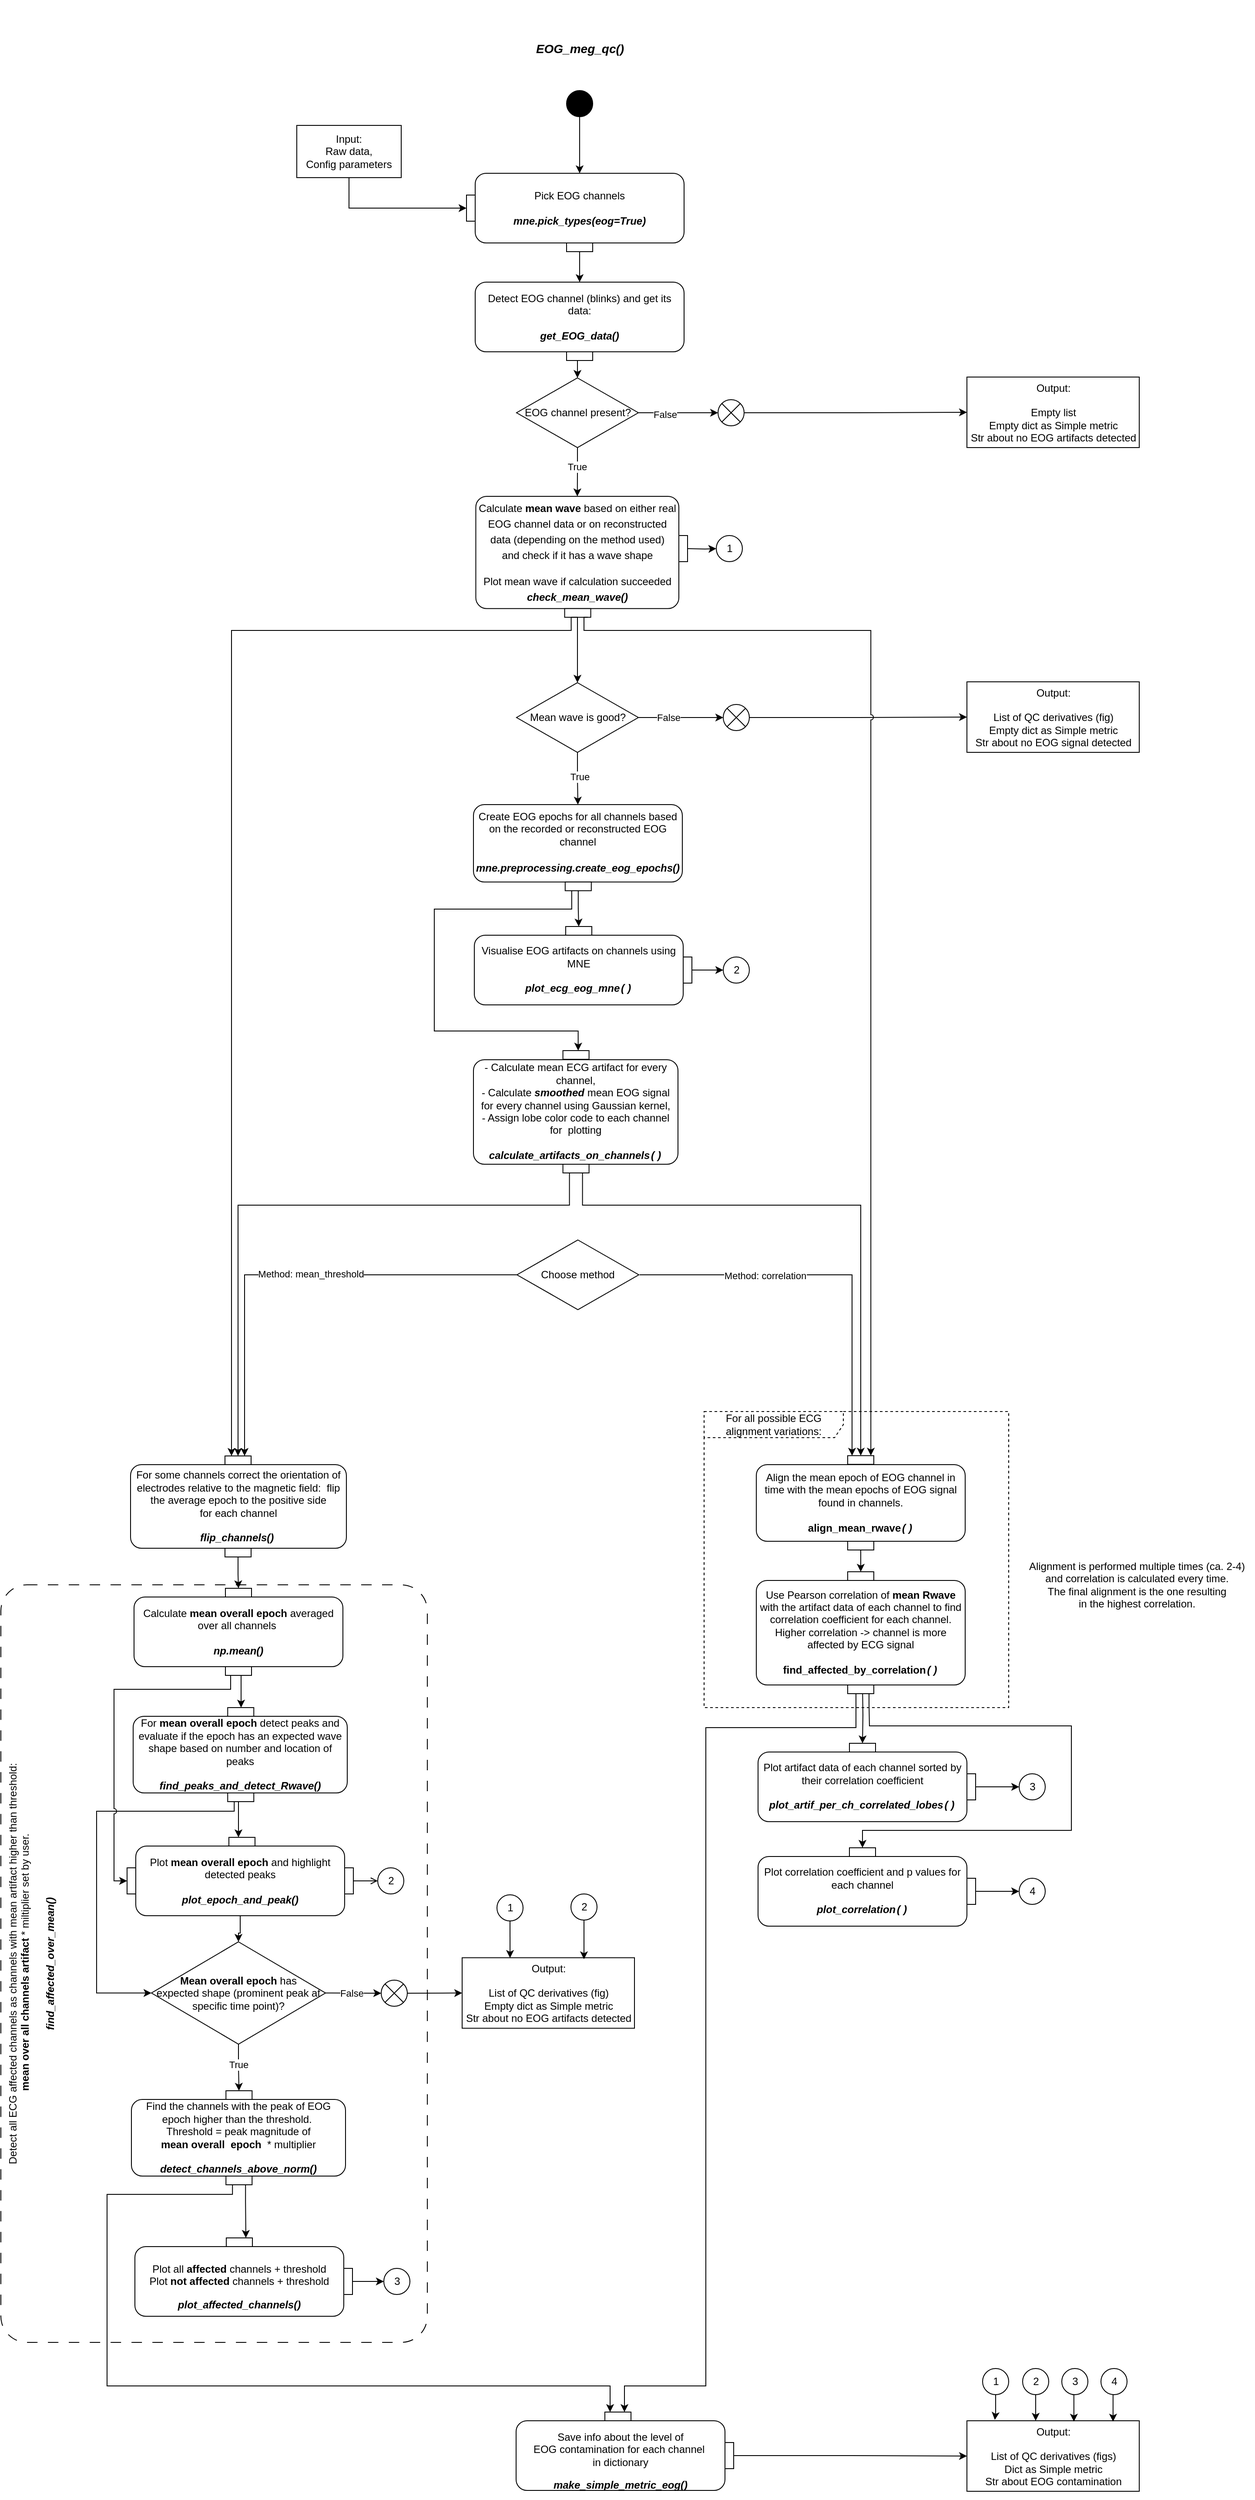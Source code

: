 <mxfile version="21.6.8" type="device">
  <diagram name="Page-1" id="929967ad-93f9-6ef4-fab6-5d389245f69c">
    <mxGraphModel dx="2793" dy="4043" grid="1" gridSize="10" guides="1" tooltips="1" connect="1" arrows="1" fold="1" page="0" pageScale="1.5" pageWidth="827" pageHeight="1169" background="none" math="0" shadow="0">
      <root>
        <mxCell id="0" style=";html=1;" />
        <mxCell id="1" style=";html=1;" parent="0" />
        <mxCell id="1672d66443f91eb5-23" value="&lt;font style=&quot;font-size: 14px;&quot;&gt;&lt;br&gt;&lt;i&gt;EOG_meg_qc()&lt;/i&gt;&lt;br&gt;&lt;/font&gt;" style="text;strokeColor=none;fillColor=none;html=1;fontSize=28;fontStyle=1;verticalAlign=middle;align=center;" parent="1" vertex="1">
          <mxGeometry x="-1200" y="-2830" width="1110" height="40" as="geometry" />
        </mxCell>
        <mxCell id="qlgW9oU40mQZMEhXMN03-3" style="edgeStyle=orthogonalEdgeStyle;rounded=0;orthogonalLoop=1;jettySize=auto;html=1;entryX=0;entryY=0.5;entryDx=0;entryDy=0;" parent="1" source="q_XP9tdPbFsaZTS1878Z-1" target="q_XP9tdPbFsaZTS1878Z-9" edge="1">
          <mxGeometry relative="1" as="geometry">
            <Array as="points">
              <mxPoint x="-910" y="-2605" />
            </Array>
            <mxPoint x="-800" y="-2600" as="targetPoint" />
          </mxGeometry>
        </mxCell>
        <mxCell id="q_XP9tdPbFsaZTS1878Z-1" value="Input:&lt;br style=&quot;border-color: var(--border-color);&quot;&gt;Raw data,&lt;br&gt;Config parameters" style="rounded=0;whiteSpace=wrap;html=1;" parent="1" vertex="1">
          <mxGeometry x="-970" y="-2700" width="120" height="60" as="geometry" />
        </mxCell>
        <mxCell id="q_XP9tdPbFsaZTS1878Z-12" value="" style="edgeStyle=orthogonalEdgeStyle;rounded=0;orthogonalLoop=1;jettySize=auto;html=1;" parent="1" source="q_XP9tdPbFsaZTS1878Z-2" target="q_XP9tdPbFsaZTS1878Z-8" edge="1">
          <mxGeometry relative="1" as="geometry" />
        </mxCell>
        <mxCell id="q_XP9tdPbFsaZTS1878Z-2" value="" style="ellipse;fillColor=strokeColor;" parent="1" vertex="1">
          <mxGeometry x="-660" y="-2740" width="30" height="30" as="geometry" />
        </mxCell>
        <mxCell id="q_XP9tdPbFsaZTS1878Z-7" value="" style="group;flipV=1;" parent="1" vertex="1" connectable="0">
          <mxGeometry x="-775" y="-2645" width="250" height="90" as="geometry" />
        </mxCell>
        <mxCell id="q_XP9tdPbFsaZTS1878Z-8" value="Pick EOG channels&lt;br&gt;&lt;br&gt;&lt;b&gt;&lt;i&gt;mne.pick_types(eog=True)&lt;/i&gt;&lt;/b&gt;" style="html=1;align=center;verticalAlign=middle;rounded=1;absoluteArcSize=1;arcSize=25;dashed=0;fontFamily=Helvetica;fontSize=12;whiteSpace=wrap;container=0;noLabel=0;imageAlign=center;" parent="q_XP9tdPbFsaZTS1878Z-7" vertex="1">
          <mxGeometry x="10" width="240" height="80" as="geometry" />
        </mxCell>
        <mxCell id="q_XP9tdPbFsaZTS1878Z-9" value="pinIn 2" style="fontStyle=0;labelPosition=left;verticalLabelPosition=middle;align=right;verticalAlign=middle;spacingLeft=2;fontFamily=Helvetica;fontSize=12;flipH=0;resizable=0;container=0;noLabel=1;" parent="q_XP9tdPbFsaZTS1878Z-7" vertex="1">
          <mxGeometry y="25" width="10" height="30" as="geometry" />
        </mxCell>
        <mxCell id="q_XP9tdPbFsaZTS1878Z-10" value="pinIn 1" style="fontStyle=0;labelPosition=center;verticalLabelPosition=top;align=center;verticalAlign=bottom;spacingLeft=2;fontFamily=Helvetica;fontSize=12;resizable=0;container=0;noLabel=1;" parent="q_XP9tdPbFsaZTS1878Z-7" vertex="1">
          <mxGeometry x="115" y="80" width="30" height="10" as="geometry" />
        </mxCell>
        <mxCell id="q_XP9tdPbFsaZTS1878Z-124" value="" style="edgeStyle=orthogonalEdgeStyle;rounded=0;orthogonalLoop=1;jettySize=auto;html=1;" parent="1" source="q_XP9tdPbFsaZTS1878Z-117" target="q_XP9tdPbFsaZTS1878Z-123" edge="1">
          <mxGeometry relative="1" as="geometry" />
        </mxCell>
        <mxCell id="q_XP9tdPbFsaZTS1878Z-125" value="True" style="edgeLabel;html=1;align=center;verticalAlign=middle;resizable=0;points=[];" parent="q_XP9tdPbFsaZTS1878Z-124" vertex="1" connectable="0">
          <mxGeometry x="-0.128" relative="1" as="geometry">
            <mxPoint as="offset" />
          </mxGeometry>
        </mxCell>
        <mxCell id="jzh1gqENJoQ-7TW8aTZ5-4" value="" style="edgeStyle=orthogonalEdgeStyle;rounded=0;jumpStyle=arc;orthogonalLoop=1;jettySize=auto;html=1;" parent="1" source="q_XP9tdPbFsaZTS1878Z-117" target="jzh1gqENJoQ-7TW8aTZ5-3" edge="1">
          <mxGeometry relative="1" as="geometry" />
        </mxCell>
        <mxCell id="jzh1gqENJoQ-7TW8aTZ5-5" value="False" style="edgeLabel;html=1;align=center;verticalAlign=middle;resizable=0;points=[];" parent="jzh1gqENJoQ-7TW8aTZ5-4" vertex="1" connectable="0">
          <mxGeometry x="-0.066" relative="1" as="geometry">
            <mxPoint as="offset" />
          </mxGeometry>
        </mxCell>
        <mxCell id="q_XP9tdPbFsaZTS1878Z-117" value="&lt;b style=&quot;border-color: var(--border-color);&quot;&gt;Mean overall epoch&lt;/b&gt;&amp;nbsp;has&lt;br style=&quot;border-color: var(--border-color);&quot;&gt;&lt;font style=&quot;border-color: var(--border-color);&quot;&gt;expected&lt;/font&gt;&amp;nbsp;&lt;font style=&quot;border-color: var(--border-color);&quot;&gt;shape (prominent peak at specific time point)?&lt;/font&gt;" style="rhombus;html=1;fontSize=12;whiteSpace=wrap;" parent="1" vertex="1">
          <mxGeometry x="-1137" y="-614" width="200" height="117.5" as="geometry" />
        </mxCell>
        <mxCell id="q_XP9tdPbFsaZTS1878Z-118" style="edgeStyle=orthogonalEdgeStyle;rounded=0;orthogonalLoop=1;jettySize=auto;html=1;entryX=0;entryY=0.5;entryDx=0;entryDy=0;exitX=0.25;exitY=1;exitDx=0;exitDy=0;jumpStyle=arc;" parent="1" source="q_XP9tdPbFsaZTS1878Z-78" target="q_XP9tdPbFsaZTS1878Z-117" edge="1">
          <mxGeometry relative="1" as="geometry">
            <mxPoint x="-988" y="-645" as="sourcePoint" />
            <Array as="points">
              <mxPoint x="-1042" y="-764" />
              <mxPoint x="-1200" y="-764" />
              <mxPoint x="-1200" y="-555" />
            </Array>
            <mxPoint x="-1120" y="-425" as="targetPoint" />
          </mxGeometry>
        </mxCell>
        <mxCell id="q_XP9tdPbFsaZTS1878Z-120" value="" style="group" parent="1" vertex="1" connectable="0">
          <mxGeometry x="-1117" y="-314" width="397" height="290" as="geometry" />
        </mxCell>
        <mxCell id="q_XP9tdPbFsaZTS1878Z-121" value="&lt;div style=&quot;border-color: var(--border-color);&quot;&gt;Find the channels with the&amp;nbsp;peak&lt;span style=&quot;border-color: var(--border-color); background-color: initial;&quot;&gt;&amp;nbsp;of EOG epoch higher than the threshold.&amp;nbsp;&lt;/span&gt;&lt;/div&gt;&lt;div style=&quot;border-color: var(--border-color);&quot;&gt;&lt;span style=&quot;border-color: var(--border-color); background-color: initial;&quot;&gt;Threshold = peak magnitude of &lt;br&gt;&lt;b&gt;mean overall&amp;nbsp; epoch&lt;/b&gt;&amp;nbsp; * multiplier&lt;/span&gt;&lt;/div&gt;&lt;br style=&quot;border-color: var(--border-color);&quot;&gt;&lt;b&gt;&lt;i&gt;detect_channels_above_norm()&lt;/i&gt;&lt;/b&gt;" style="html=1;align=center;verticalAlign=middle;rounded=1;absoluteArcSize=1;arcSize=25;dashed=0;fontFamily=Helvetica;fontSize=12;whiteSpace=wrap;container=0;noLabel=0;imageAlign=center;" parent="q_XP9tdPbFsaZTS1878Z-120" vertex="1">
          <mxGeometry x="-43" y="-119" width="246.0" height="88" as="geometry" />
        </mxCell>
        <mxCell id="q_XP9tdPbFsaZTS1878Z-122" value="pinOut 2" style="fontStyle=0;labelPosition=center;verticalLabelPosition=bottom;align=center;verticalAlign=top;spacingLeft=2;fontFamily=Helvetica;fontSize=12;resizable=0;container=0;noLabel=1;" parent="q_XP9tdPbFsaZTS1878Z-120" vertex="1">
          <mxGeometry x="65.625" y="-31.0" width="30" height="10" as="geometry" />
        </mxCell>
        <mxCell id="q_XP9tdPbFsaZTS1878Z-123" value="pinIn 1" style="fontStyle=0;labelPosition=center;verticalLabelPosition=top;align=center;verticalAlign=bottom;spacingLeft=2;fontFamily=Helvetica;fontSize=12;resizable=0;container=0;noLabel=1;" parent="q_XP9tdPbFsaZTS1878Z-120" vertex="1">
          <mxGeometry x="65.625" y="-129" width="30" height="10" as="geometry" />
        </mxCell>
        <mxCell id="q_XP9tdPbFsaZTS1878Z-130" value="" style="edgeStyle=orthogonalEdgeStyle;rounded=0;orthogonalLoop=1;jettySize=auto;html=1;exitX=0.75;exitY=1;exitDx=0;exitDy=0;entryX=0.75;entryY=0;entryDx=0;entryDy=0;" parent="1" source="q_XP9tdPbFsaZTS1878Z-122" target="q_XP9tdPbFsaZTS1878Z-129" edge="1">
          <mxGeometry relative="1" as="geometry">
            <mxPoint x="-1033" y="-334" as="sourcePoint" />
            <mxPoint x="-1033" y="-294" as="targetPoint" />
            <Array as="points">
              <mxPoint x="-1029" y="-315" />
              <mxPoint x="-1028" y="-294" />
            </Array>
          </mxGeometry>
        </mxCell>
        <mxCell id="q_XP9tdPbFsaZTS1878Z-132" value="" style="group" parent="1" vertex="1" connectable="0">
          <mxGeometry x="-1156" y="-274" width="250" height="100" as="geometry" />
        </mxCell>
        <mxCell id="q_XP9tdPbFsaZTS1878Z-126" value="" style="group" parent="q_XP9tdPbFsaZTS1878Z-132" vertex="1" connectable="0">
          <mxGeometry width="240" height="100" as="geometry" />
        </mxCell>
        <mxCell id="q_XP9tdPbFsaZTS1878Z-127" value="&lt;p style=&quot;border-color: var(--border-color);&quot;&gt;Plot all&lt;b style=&quot;border-color: var(--border-color);&quot;&gt;&amp;nbsp;affected&lt;/b&gt;&amp;nbsp;channels + threshold&lt;br&gt;&lt;span style=&quot;background-color: initial;&quot;&gt;Plot&amp;nbsp;&lt;/span&gt;&lt;b style=&quot;background-color: initial; border-color: var(--border-color);&quot;&gt;not affected&amp;nbsp;&lt;/b&gt;&lt;span style=&quot;background-color: initial;&quot;&gt;channels + threshold&lt;/span&gt;&lt;/p&gt;&lt;b&gt;&lt;i&gt;plot_affected_channels()&lt;/i&gt;&lt;/b&gt;" style="html=1;align=center;verticalAlign=middle;rounded=1;absoluteArcSize=1;arcSize=25;dashed=0;fontFamily=Helvetica;fontSize=12;whiteSpace=wrap;container=0;noLabel=0;imageAlign=center;" parent="q_XP9tdPbFsaZTS1878Z-126" vertex="1">
          <mxGeometry y="10" width="240" height="80" as="geometry" />
        </mxCell>
        <mxCell id="q_XP9tdPbFsaZTS1878Z-129" value="pinIn 1" style="fontStyle=0;labelPosition=center;verticalLabelPosition=top;align=center;verticalAlign=bottom;spacingLeft=2;fontFamily=Helvetica;fontSize=12;resizable=0;container=0;noLabel=1;" parent="q_XP9tdPbFsaZTS1878Z-126" vertex="1">
          <mxGeometry x="105" width="30" height="10" as="geometry" />
        </mxCell>
        <mxCell id="q_XP9tdPbFsaZTS1878Z-131" value="pinOut 1" style="fontStyle=0;labelPosition=right;verticalLabelPosition=middle;align=left;verticalAlign=middle;spacingLeft=2;fontFamily=Helvetica;fontSize=12;resizable=0;container=0;noLabel=1;" parent="q_XP9tdPbFsaZTS1878Z-132" vertex="1">
          <mxGeometry x="240" y="35.0" width="10" height="30" as="geometry" />
        </mxCell>
        <mxCell id="q_XP9tdPbFsaZTS1878Z-162" value="3" style="ellipse;html=1;" parent="1" vertex="1">
          <mxGeometry x="-870" y="-239" width="30" height="30" as="geometry" />
        </mxCell>
        <mxCell id="q_XP9tdPbFsaZTS1878Z-163" value="" style="edgeStyle=orthogonalEdgeStyle;rounded=0;orthogonalLoop=1;jettySize=auto;html=1;" parent="1" source="q_XP9tdPbFsaZTS1878Z-131" target="q_XP9tdPbFsaZTS1878Z-162" edge="1">
          <mxGeometry relative="1" as="geometry" />
        </mxCell>
        <mxCell id="zNMVAwUSSOP5G73fzrCB-4" style="edgeStyle=orthogonalEdgeStyle;rounded=0;orthogonalLoop=1;jettySize=auto;html=1;exitX=0.25;exitY=1;exitDx=0;exitDy=0;" parent="1" source="q_XP9tdPbFsaZTS1878Z-122" edge="1">
          <mxGeometry relative="1" as="geometry">
            <mxPoint x="-610" y="-74" as="targetPoint" />
            <Array as="points">
              <mxPoint x="-1044" y="-324" />
              <mxPoint x="-1188" y="-324" />
              <mxPoint x="-1188" y="-104" />
              <mxPoint x="-610" y="-104" />
              <mxPoint x="-610" y="-74" />
            </Array>
          </mxGeometry>
        </mxCell>
        <mxCell id="zNMVAwUSSOP5G73fzrCB-7" value="" style="group" parent="1" vertex="1" connectable="0">
          <mxGeometry x="-728" y="-74" width="260" height="100" as="geometry" />
        </mxCell>
        <mxCell id="q_XP9tdPbFsaZTS1878Z-164" value="" style="group" parent="zNMVAwUSSOP5G73fzrCB-7" vertex="1" connectable="0">
          <mxGeometry x="10" width="250" height="100" as="geometry" />
        </mxCell>
        <mxCell id="q_XP9tdPbFsaZTS1878Z-165" value="" style="group" parent="q_XP9tdPbFsaZTS1878Z-164" vertex="1" connectable="0">
          <mxGeometry width="240" height="100" as="geometry" />
        </mxCell>
        <mxCell id="q_XP9tdPbFsaZTS1878Z-166" value="&lt;p style=&quot;border-color: var(--border-color);&quot;&gt;Save info about the level of EOG&amp;nbsp;contamination for each channel&amp;nbsp;&lt;br&gt;&lt;span style=&quot;background-color: initial;&quot;&gt;in dictionary&lt;/span&gt;&lt;/p&gt;&lt;i&gt;&lt;b&gt;make_simple_metric_eog()&lt;/b&gt;&lt;/i&gt;" style="html=1;align=center;verticalAlign=middle;rounded=1;absoluteArcSize=1;arcSize=25;dashed=0;fontFamily=Helvetica;fontSize=12;whiteSpace=wrap;container=0;noLabel=0;imageAlign=center;" parent="q_XP9tdPbFsaZTS1878Z-165" vertex="1">
          <mxGeometry y="10" width="240" height="80" as="geometry" />
        </mxCell>
        <mxCell id="ua0UwOFp4txvmiH0tm5q-78" value="pinIn 1" style="fontStyle=0;labelPosition=center;verticalLabelPosition=top;align=center;verticalAlign=bottom;spacingLeft=2;fontFamily=Helvetica;fontSize=12;resizable=0;container=0;noLabel=1;" parent="q_XP9tdPbFsaZTS1878Z-165" vertex="1">
          <mxGeometry x="102" width="30" height="10" as="geometry" />
        </mxCell>
        <mxCell id="q_XP9tdPbFsaZTS1878Z-168" value="pinOut 1" style="fontStyle=0;labelPosition=right;verticalLabelPosition=middle;align=left;verticalAlign=middle;spacingLeft=2;fontFamily=Helvetica;fontSize=12;resizable=0;container=0;noLabel=1;" parent="q_XP9tdPbFsaZTS1878Z-164" vertex="1">
          <mxGeometry x="240" y="35.0" width="10" height="30" as="geometry" />
        </mxCell>
        <mxCell id="zNMVAwUSSOP5G73fzrCB-8" value="Output:&lt;br style=&quot;border-color: var(--border-color);&quot;&gt;&lt;br style=&quot;border-color: var(--border-color);&quot;&gt;List of QC derivatives (figs)&lt;br style=&quot;border-color: var(--border-color);&quot;&gt;Dict as Simple metric&lt;br style=&quot;border-color: var(--border-color);&quot;&gt;Str about EOG contamination" style="html=1;dashed=0;fontFamily=Helvetica;fontSize=12;fontColor=rgb(0, 0, 0);align=center;strokeColor=rgb(0, 0, 0);fillColor=rgb(255, 255, 255);" parent="1" vertex="1">
          <mxGeometry x="-200" y="-64" width="198" height="81" as="geometry" />
        </mxCell>
        <mxCell id="zNMVAwUSSOP5G73fzrCB-9" style="edgeStyle=orthogonalEdgeStyle;rounded=0;orthogonalLoop=1;jettySize=auto;html=1;" parent="1" source="q_XP9tdPbFsaZTS1878Z-168" target="zNMVAwUSSOP5G73fzrCB-8" edge="1">
          <mxGeometry relative="1" as="geometry" />
        </mxCell>
        <mxCell id="q_XP9tdPbFsaZTS1878Z-43" value="" style="group" parent="1" vertex="1" connectable="0">
          <mxGeometry x="-1119" y="-1044" width="409" height="1020" as="geometry" />
        </mxCell>
        <mxCell id="q_XP9tdPbFsaZTS1878Z-44" value="For some channels correct the orientation of electrodes relative to the magnetic field:&amp;nbsp;&amp;nbsp;flip the average epoch to the positive side&lt;br&gt;for each channel&lt;br&gt;&lt;br&gt;&lt;b&gt;&lt;i&gt;flip_channels()&lt;/i&gt;&lt;/b&gt;&amp;nbsp;" style="html=1;align=center;verticalAlign=middle;rounded=1;absoluteArcSize=1;arcSize=25;dashed=0;fontFamily=Helvetica;fontSize=12;whiteSpace=wrap;container=0;noLabel=0;imageAlign=center;" parent="q_XP9tdPbFsaZTS1878Z-43" vertex="1">
          <mxGeometry x="-42" y="-118" width="248" height="96" as="geometry" />
        </mxCell>
        <mxCell id="q_XP9tdPbFsaZTS1878Z-45" value="pinOut 2" style="fontStyle=0;labelPosition=center;verticalLabelPosition=bottom;align=center;verticalAlign=top;spacingLeft=2;fontFamily=Helvetica;fontSize=12;resizable=0;container=0;noLabel=1;" parent="q_XP9tdPbFsaZTS1878Z-43" vertex="1">
          <mxGeometry x="66.5" y="-22" width="30" height="10" as="geometry" />
        </mxCell>
        <mxCell id="q_XP9tdPbFsaZTS1878Z-46" value="pinIn 1" style="fontStyle=0;labelPosition=center;verticalLabelPosition=top;align=center;verticalAlign=bottom;spacingLeft=2;fontFamily=Helvetica;fontSize=12;resizable=0;container=0;noLabel=1;" parent="q_XP9tdPbFsaZTS1878Z-43" vertex="1">
          <mxGeometry x="66.5" y="-128" width="30" height="10" as="geometry" />
        </mxCell>
        <mxCell id="ua0UwOFp4txvmiH0tm5q-93" value="1" style="ellipse;html=1;" parent="q_XP9tdPbFsaZTS1878Z-43" vertex="1">
          <mxGeometry x="379" y="376" width="30" height="30" as="geometry" />
        </mxCell>
        <mxCell id="q_XP9tdPbFsaZTS1878Z-31" value="Detect all ECG affected channels as channels with mean artifact higher than threshold:&lt;br&gt;&amp;nbsp;&lt;b&gt;mean over all channels artifact&lt;/b&gt; * miltiplier set by user.&lt;br&gt;&lt;br&gt;&lt;b&gt;&lt;i&gt;find_affected_over_mean()&lt;/i&gt;&lt;/b&gt;" style="html=1;align=center;verticalAlign=top;rounded=1;absoluteArcSize=1;arcSize=60;dashed=1;fontFamily=Helvetica;fontSize=12;whiteSpace=wrap;container=0;noLabel=0;imageAlign=center;horizontal=0;fillColor=none;dashPattern=12 12;" parent="q_XP9tdPbFsaZTS1878Z-43" vertex="1">
          <mxGeometry x="-191" y="20" width="490" height="870" as="geometry" />
        </mxCell>
        <mxCell id="q_XP9tdPbFsaZTS1878Z-57" value="" style="edgeStyle=orthogonalEdgeStyle;rounded=0;orthogonalLoop=1;jettySize=auto;html=1;" parent="1" source="q_XP9tdPbFsaZTS1878Z-45" target="q_XP9tdPbFsaZTS1878Z-55" edge="1">
          <mxGeometry relative="1" as="geometry" />
        </mxCell>
        <mxCell id="q_XP9tdPbFsaZTS1878Z-108" style="edgeStyle=orthogonalEdgeStyle;rounded=0;orthogonalLoop=1;jettySize=auto;html=1;entryX=0.5;entryY=0;entryDx=0;entryDy=0;" parent="1" edge="1">
          <mxGeometry relative="1" as="geometry">
            <mxPoint x="-1038.444" y="-775" as="sourcePoint" />
            <mxPoint x="-1037" y="-734" as="targetPoint" />
            <Array as="points">
              <mxPoint x="-1037" y="-775" />
            </Array>
          </mxGeometry>
        </mxCell>
        <mxCell id="q_XP9tdPbFsaZTS1878Z-109" style="edgeStyle=orthogonalEdgeStyle;rounded=0;orthogonalLoop=1;jettySize=auto;html=1;entryX=0;entryY=0.5;entryDx=0;entryDy=0;jumpStyle=arc;exitX=0.25;exitY=1;exitDx=0;exitDy=0;" parent="1" source="q_XP9tdPbFsaZTS1878Z-54" target="q_XP9tdPbFsaZTS1878Z-116" edge="1">
          <mxGeometry relative="1" as="geometry">
            <mxPoint x="-1072" y="-914" as="sourcePoint" />
            <Array as="points">
              <mxPoint x="-1046" y="-904" />
              <mxPoint x="-1180" y="-904" />
              <mxPoint x="-1180" y="-684" />
            </Array>
          </mxGeometry>
        </mxCell>
        <mxCell id="q_XP9tdPbFsaZTS1878Z-110" value="2" style="ellipse;html=1;" parent="1" vertex="1">
          <mxGeometry x="-877" y="-699" width="30" height="30" as="geometry" />
        </mxCell>
        <mxCell id="q_XP9tdPbFsaZTS1878Z-111" value="" style="endArrow=open;html=1;rounded=0;align=center;verticalAlign=top;endFill=0;labelBackgroundColor=none;endSize=6;exitX=1;exitY=0.5;exitDx=0;exitDy=0;" parent="1" source="q_XP9tdPbFsaZTS1878Z-115" target="q_XP9tdPbFsaZTS1878Z-110" edge="1">
          <mxGeometry relative="1" as="geometry">
            <mxPoint x="-890" y="-684" as="sourcePoint" />
          </mxGeometry>
        </mxCell>
        <mxCell id="q_XP9tdPbFsaZTS1878Z-116" value="pinOut 1" style="fontStyle=0;labelPosition=right;verticalLabelPosition=middle;align=left;verticalAlign=middle;spacingLeft=2;fontFamily=Helvetica;fontSize=12;resizable=0;container=0;noLabel=1;" parent="1" vertex="1">
          <mxGeometry x="-1165" y="-699.0" width="10" height="30" as="geometry" />
        </mxCell>
        <mxCell id="jzh1gqENJoQ-7TW8aTZ5-2" value="" style="edgeStyle=orthogonalEdgeStyle;rounded=0;jumpStyle=arc;orthogonalLoop=1;jettySize=auto;html=1;" parent="1" source="q_XP9tdPbFsaZTS1878Z-102" target="q_XP9tdPbFsaZTS1878Z-117" edge="1">
          <mxGeometry relative="1" as="geometry" />
        </mxCell>
        <mxCell id="Nbf0Tub4fTZDGGXtQ6uE-23" value="" style="edgeStyle=orthogonalEdgeStyle;rounded=0;orthogonalLoop=1;jettySize=auto;html=1;fontFamily=Helvetica;fontColor=#000000;" parent="1" source="jzh1gqENJoQ-7TW8aTZ5-6" target="zNMVAwUSSOP5G73fzrCB-8" edge="1">
          <mxGeometry relative="1" as="geometry">
            <Array as="points">
              <mxPoint x="-107" y="-64" />
              <mxPoint x="-107" y="-64" />
            </Array>
          </mxGeometry>
        </mxCell>
        <mxCell id="jzh1gqENJoQ-7TW8aTZ5-6" value="2" style="ellipse;html=1;" parent="1" vertex="1">
          <mxGeometry x="-136" y="-124" width="30" height="30" as="geometry" />
        </mxCell>
        <mxCell id="ua0UwOFp4txvmiH0tm5q-86" style="edgeStyle=orthogonalEdgeStyle;rounded=0;orthogonalLoop=1;jettySize=auto;html=1;exitX=0.5;exitY=1;exitDx=0;exitDy=0;entryX=0.636;entryY=0.012;entryDx=0;entryDy=0;entryPerimeter=0;" parent="1" edge="1">
          <mxGeometry relative="1" as="geometry">
            <mxPoint x="-79" y="-94" as="sourcePoint" />
            <mxPoint x="-77.072" y="-63.028" as="targetPoint" />
          </mxGeometry>
        </mxCell>
        <mxCell id="jzh1gqENJoQ-7TW8aTZ5-7" value="3" style="ellipse;html=1;" parent="1" vertex="1">
          <mxGeometry x="-91" y="-124" width="30" height="30" as="geometry" />
        </mxCell>
        <mxCell id="jzh1gqENJoQ-7TW8aTZ5-13" value="Output:&lt;br style=&quot;border-color: var(--border-color);&quot;&gt;&lt;br style=&quot;border-color: var(--border-color);&quot;&gt;List of QC derivatives (fig)&lt;br style=&quot;border-color: var(--border-color);&quot;&gt;Empty dict as Simple metric&lt;br style=&quot;border-color: var(--border-color);&quot;&gt;Str about no EOG artifacts detected" style="html=1;dashed=0;fontFamily=Helvetica;fontSize=12;fontColor=rgb(0, 0, 0);align=center;strokeColor=rgb(0, 0, 0);fillColor=rgb(255, 255, 255);" parent="1" vertex="1">
          <mxGeometry x="-780" y="-595.75" width="198" height="81" as="geometry" />
        </mxCell>
        <mxCell id="jzh1gqENJoQ-7TW8aTZ5-14" style="edgeStyle=orthogonalEdgeStyle;rounded=0;jumpStyle=arc;orthogonalLoop=1;jettySize=auto;html=1;entryX=0;entryY=0.5;entryDx=0;entryDy=0;" parent="1" source="jzh1gqENJoQ-7TW8aTZ5-3" target="jzh1gqENJoQ-7TW8aTZ5-13" edge="1">
          <mxGeometry relative="1" as="geometry" />
        </mxCell>
        <mxCell id="jzh1gqENJoQ-7TW8aTZ5-16" value="" style="edgeStyle=orthogonalEdgeStyle;rounded=0;jumpStyle=arc;orthogonalLoop=1;jettySize=auto;html=1;entryX=0.707;entryY=0.022;entryDx=0;entryDy=0;entryPerimeter=0;" parent="1" source="jzh1gqENJoQ-7TW8aTZ5-15" target="jzh1gqENJoQ-7TW8aTZ5-13" edge="1">
          <mxGeometry relative="1" as="geometry" />
        </mxCell>
        <mxCell id="jzh1gqENJoQ-7TW8aTZ5-15" value="2" style="ellipse;html=1;" parent="1" vertex="1">
          <mxGeometry x="-655" y="-669" width="30" height="30" as="geometry" />
        </mxCell>
        <mxCell id="q_XP9tdPbFsaZTS1878Z-77" value="&lt;font style=&quot;border-color: var(--border-color); background-color: initial;&quot;&gt;For&amp;nbsp;&lt;b style=&quot;border-color: var(--border-color);&quot;&gt;mean overall epoch&amp;nbsp;&lt;/b&gt;&lt;/font&gt;detect peaks and evaluate if the epoch has an expected wave shape based on number and location of peaks&lt;br style=&quot;border-color: var(--border-color);&quot;&gt;&lt;br style=&quot;border-color: var(--border-color);&quot;&gt;&lt;b&gt;&lt;i&gt;find_peaks_and_detect_Rwave()&lt;/i&gt;&lt;/b&gt;" style="html=1;align=center;verticalAlign=middle;rounded=1;absoluteArcSize=1;arcSize=25;dashed=0;fontFamily=Helvetica;fontSize=12;whiteSpace=wrap;container=0;noLabel=0;imageAlign=center;" parent="1" vertex="1">
          <mxGeometry x="-1158" y="-873" width="246.0" height="88" as="geometry" />
        </mxCell>
        <mxCell id="q_XP9tdPbFsaZTS1878Z-78" value="pinOut 2" style="fontStyle=0;labelPosition=center;verticalLabelPosition=bottom;align=center;verticalAlign=top;spacingLeft=2;fontFamily=Helvetica;fontSize=12;resizable=0;container=0;noLabel=1;" parent="1" vertex="1">
          <mxGeometry x="-1049.375" y="-785" width="30" height="10" as="geometry" />
        </mxCell>
        <mxCell id="q_XP9tdPbFsaZTS1878Z-79" value="pinIn 1" style="fontStyle=0;labelPosition=center;verticalLabelPosition=top;align=center;verticalAlign=bottom;spacingLeft=2;fontFamily=Helvetica;fontSize=12;resizable=0;container=0;noLabel=1;" parent="1" vertex="1">
          <mxGeometry x="-1049.375" y="-883" width="30" height="10" as="geometry" />
        </mxCell>
        <mxCell id="q_XP9tdPbFsaZTS1878Z-80" value="" style="edgeStyle=orthogonalEdgeStyle;rounded=0;orthogonalLoop=1;jettySize=auto;html=1;" parent="1" source="q_XP9tdPbFsaZTS1878Z-54" target="q_XP9tdPbFsaZTS1878Z-79" edge="1">
          <mxGeometry relative="1" as="geometry">
            <Array as="points">
              <mxPoint x="-1034" y="-914" />
              <mxPoint x="-1034" y="-914" />
            </Array>
          </mxGeometry>
        </mxCell>
        <mxCell id="q_XP9tdPbFsaZTS1878Z-53" value="&lt;font style=&quot;border-color: var(--border-color); background-color: initial; text-align: left;&quot;&gt;Calculate &lt;b&gt;mean overall epoch&lt;/b&gt; averaged over&lt;/font&gt;&amp;nbsp;all channels&amp;nbsp;&lt;br style=&quot;border-color: var(--border-color);&quot;&gt;&lt;br style=&quot;border-color: var(--border-color);&quot;&gt;&lt;b style=&quot;border-color: var(--border-color);&quot;&gt;&lt;i style=&quot;border-color: var(--border-color);&quot;&gt;np.mean()&lt;/i&gt;&lt;/b&gt;" style="html=1;align=center;verticalAlign=middle;rounded=1;absoluteArcSize=1;arcSize=25;dashed=0;fontFamily=Helvetica;fontSize=12;whiteSpace=wrap;container=0;noLabel=0;imageAlign=center;" parent="1" vertex="1">
          <mxGeometry x="-1157" y="-1010" width="240" height="80" as="geometry" />
        </mxCell>
        <mxCell id="q_XP9tdPbFsaZTS1878Z-54" value="pinOut 2" style="fontStyle=0;labelPosition=center;verticalLabelPosition=bottom;align=center;verticalAlign=top;spacingLeft=2;fontFamily=Helvetica;fontSize=12;resizable=0;container=0;noLabel=1;" parent="1" vertex="1">
          <mxGeometry x="-1052" y="-930" width="30" height="10" as="geometry" />
        </mxCell>
        <mxCell id="q_XP9tdPbFsaZTS1878Z-55" value="pinIn 1" style="fontStyle=0;labelPosition=center;verticalLabelPosition=top;align=center;verticalAlign=bottom;spacingLeft=2;fontFamily=Helvetica;fontSize=12;resizable=0;container=0;noLabel=1;" parent="1" vertex="1">
          <mxGeometry x="-1052" y="-1020" width="30" height="10" as="geometry" />
        </mxCell>
        <mxCell id="jzh1gqENJoQ-7TW8aTZ5-3" value="" style="shape=sumEllipse;perimeter=ellipsePerimeter;whiteSpace=wrap;html=1;backgroundOutline=1;fontFamily=Courier New;fontSize=12;" parent="1" vertex="1">
          <mxGeometry x="-873" y="-570" width="30" height="30" as="geometry" />
        </mxCell>
        <mxCell id="q_XP9tdPbFsaZTS1878Z-101" value="" style="group" parent="1" vertex="1" connectable="0">
          <mxGeometry x="-1113" y="-604" width="395" height="590" as="geometry" />
        </mxCell>
        <mxCell id="q_XP9tdPbFsaZTS1878Z-102" value="Plot&amp;nbsp;&lt;b style=&quot;border-color: var(--border-color);&quot;&gt;mean overall&lt;/b&gt;&lt;span style=&quot;border-color: var(--border-color);&quot;&gt;&amp;nbsp;&lt;b&gt;epoch&lt;/b&gt; and highlight detected peaks&lt;/span&gt;&lt;br style=&quot;border-color: var(--border-color);&quot;&gt;&lt;br style=&quot;border-color: var(--border-color);&quot;&gt;&lt;b&gt;&lt;i&gt;plot_epoch_and_peak()&lt;/i&gt;&lt;/b&gt;" style="html=1;align=center;verticalAlign=middle;rounded=1;absoluteArcSize=1;arcSize=25;dashed=0;fontFamily=Helvetica;fontSize=12;whiteSpace=wrap;container=0;noLabel=0;imageAlign=center;" parent="q_XP9tdPbFsaZTS1878Z-101" vertex="1">
          <mxGeometry x="-42" y="-120" width="240" height="80" as="geometry" />
        </mxCell>
        <mxCell id="q_XP9tdPbFsaZTS1878Z-106" value="pinIn 1" style="fontStyle=0;labelPosition=center;verticalLabelPosition=top;align=center;verticalAlign=bottom;spacingLeft=2;fontFamily=Helvetica;fontSize=12;resizable=0;container=0;noLabel=1;" parent="q_XP9tdPbFsaZTS1878Z-101" vertex="1">
          <mxGeometry x="65" y="-130" width="30" height="10" as="geometry" />
        </mxCell>
        <mxCell id="q_XP9tdPbFsaZTS1878Z-115" value="pinOut 1" style="fontStyle=0;labelPosition=right;verticalLabelPosition=middle;align=left;verticalAlign=middle;spacingLeft=2;fontFamily=Helvetica;fontSize=12;resizable=0;container=0;noLabel=1;" parent="q_XP9tdPbFsaZTS1878Z-101" vertex="1">
          <mxGeometry x="198" y="-95.0" width="10" height="30" as="geometry" />
        </mxCell>
        <mxCell id="ua0UwOFp4txvmiH0tm5q-27" value="" style="edgeStyle=orthogonalEdgeStyle;rounded=0;orthogonalLoop=1;jettySize=auto;html=1;" parent="1" source="huTJLk3M8OtfZe6XO08h-6" target="ua0UwOFp4txvmiH0tm5q-26" edge="1">
          <mxGeometry relative="1" as="geometry" />
        </mxCell>
        <mxCell id="ua0UwOFp4txvmiH0tm5q-28" value="False" style="edgeLabel;html=1;align=center;verticalAlign=middle;resizable=0;points=[];" parent="ua0UwOFp4txvmiH0tm5q-27" vertex="1" connectable="0">
          <mxGeometry x="-0.292" y="1" relative="1" as="geometry">
            <mxPoint y="1" as="offset" />
          </mxGeometry>
        </mxCell>
        <mxCell id="ua0UwOFp4txvmiH0tm5q-38" style="edgeStyle=orthogonalEdgeStyle;rounded=0;orthogonalLoop=1;jettySize=auto;html=1;entryX=0.5;entryY=0;entryDx=0;entryDy=0;" parent="1" source="huTJLk3M8OtfZe6XO08h-6" target="ua0UwOFp4txvmiH0tm5q-36" edge="1">
          <mxGeometry relative="1" as="geometry" />
        </mxCell>
        <mxCell id="ua0UwOFp4txvmiH0tm5q-39" value="True" style="edgeLabel;html=1;align=center;verticalAlign=middle;resizable=0;points=[];" parent="ua0UwOFp4txvmiH0tm5q-38" vertex="1" connectable="0">
          <mxGeometry x="-0.074" y="2" relative="1" as="geometry">
            <mxPoint as="offset" />
          </mxGeometry>
        </mxCell>
        <mxCell id="huTJLk3M8OtfZe6XO08h-6" value="Mean wave is good?" style="rhombus;whiteSpace=wrap;html=1;fontFamily=Helvetica;fontColor=#000000;" parent="1" vertex="1">
          <mxGeometry x="-717.5" y="-2060" width="140" height="80" as="geometry" />
        </mxCell>
        <mxCell id="Nbf0Tub4fTZDGGXtQ6uE-28" style="edgeStyle=orthogonalEdgeStyle;rounded=0;orthogonalLoop=1;jettySize=auto;html=1;entryX=0.162;entryY=-0.012;entryDx=0;entryDy=0;entryPerimeter=0;fontFamily=Helvetica;fontColor=#000000;" parent="1" source="Nbf0Tub4fTZDGGXtQ6uE-26" target="zNMVAwUSSOP5G73fzrCB-8" edge="1">
          <mxGeometry relative="1" as="geometry" />
        </mxCell>
        <mxCell id="Nbf0Tub4fTZDGGXtQ6uE-26" value="1" style="ellipse;html=1;" parent="1" vertex="1">
          <mxGeometry x="-182" y="-124" width="30" height="30" as="geometry" />
        </mxCell>
        <mxCell id="ua0UwOFp4txvmiH0tm5q-1" value="" style="group;flipV=1;" parent="1" vertex="1" connectable="0">
          <mxGeometry x="-775" y="-2520" width="250" height="90" as="geometry" />
        </mxCell>
        <mxCell id="ua0UwOFp4txvmiH0tm5q-2" value="Detect EOG channel (blinks) and get its data:&lt;br&gt;&lt;br&gt;&lt;b&gt;&lt;i&gt;get_EOG_data()&lt;/i&gt;&lt;/b&gt;" style="html=1;align=center;verticalAlign=middle;rounded=1;absoluteArcSize=1;arcSize=25;dashed=0;fontFamily=Helvetica;fontSize=12;whiteSpace=wrap;container=0;noLabel=0;imageAlign=center;" parent="ua0UwOFp4txvmiH0tm5q-1" vertex="1">
          <mxGeometry x="10" width="240" height="80" as="geometry" />
        </mxCell>
        <mxCell id="ua0UwOFp4txvmiH0tm5q-4" value="pinIn 1" style="fontStyle=0;labelPosition=center;verticalLabelPosition=top;align=center;verticalAlign=bottom;spacingLeft=2;fontFamily=Helvetica;fontSize=12;resizable=0;container=0;noLabel=1;" parent="ua0UwOFp4txvmiH0tm5q-1" vertex="1">
          <mxGeometry x="115" y="80" width="30" height="10" as="geometry" />
        </mxCell>
        <mxCell id="ua0UwOFp4txvmiH0tm5q-7" style="edgeStyle=orthogonalEdgeStyle;rounded=0;orthogonalLoop=1;jettySize=auto;html=1;exitX=0.5;exitY=1;exitDx=0;exitDy=0;entryX=0.5;entryY=0;entryDx=0;entryDy=0;" parent="1" source="q_XP9tdPbFsaZTS1878Z-10" target="ua0UwOFp4txvmiH0tm5q-2" edge="1">
          <mxGeometry relative="1" as="geometry" />
        </mxCell>
        <mxCell id="ua0UwOFp4txvmiH0tm5q-8" value="" style="group;flipV=1;" parent="1" vertex="1" connectable="0">
          <mxGeometry x="-774" y="-2274" width="243" height="145" as="geometry" />
        </mxCell>
        <mxCell id="ua0UwOFp4txvmiH0tm5q-9" value="&lt;div style=&quot;line-height: 18px;&quot;&gt;&lt;p style=&quot;&quot;&gt;Calculate&lt;b&gt; mean wave&lt;/b&gt; based on either real EOG channel data or on reconstructed data (depending on the method used)&lt;br&gt;     and check if it has a wave shape&lt;/p&gt;&lt;p style=&quot;&quot;&gt;Plot mean wave if calculation succeeded&lt;br&gt;&lt;b&gt;&lt;i&gt;check_mean_wave()&lt;/i&gt;&lt;/b&gt;&lt;/p&gt;&lt;/div&gt;" style="html=1;align=center;verticalAlign=middle;rounded=1;absoluteArcSize=1;arcSize=25;dashed=0;fontFamily=Helvetica;fontSize=12;whiteSpace=wrap;container=0;noLabel=0;imageAlign=center;" parent="ua0UwOFp4txvmiH0tm5q-8" vertex="1">
          <mxGeometry x="9.72" width="233.28" height="128.889" as="geometry" />
        </mxCell>
        <mxCell id="ua0UwOFp4txvmiH0tm5q-10" value="pinIn 1" style="fontStyle=0;labelPosition=center;verticalLabelPosition=top;align=center;verticalAlign=bottom;spacingLeft=2;fontFamily=Helvetica;fontSize=12;resizable=0;container=0;noLabel=1;" parent="ua0UwOFp4txvmiH0tm5q-8" vertex="1">
          <mxGeometry x="111.78" y="128.889" width="30" height="10" as="geometry" />
        </mxCell>
        <mxCell id="ua0UwOFp4txvmiH0tm5q-20" value="1" style="ellipse;html=1;" parent="1" vertex="1">
          <mxGeometry x="-488" y="-2229" width="30" height="30" as="geometry" />
        </mxCell>
        <mxCell id="ua0UwOFp4txvmiH0tm5q-24" value="" style="edgeStyle=orthogonalEdgeStyle;rounded=0;orthogonalLoop=1;jettySize=auto;html=1;" parent="1" target="ua0UwOFp4txvmiH0tm5q-20" edge="1">
          <mxGeometry relative="1" as="geometry">
            <mxPoint x="-522" y="-2214" as="sourcePoint" />
          </mxGeometry>
        </mxCell>
        <mxCell id="ua0UwOFp4txvmiH0tm5q-92" style="edgeStyle=orthogonalEdgeStyle;rounded=0;orthogonalLoop=1;jettySize=auto;html=1;entryX=0;entryY=0.5;entryDx=0;entryDy=0;" parent="1" source="ua0UwOFp4txvmiH0tm5q-26" target="ua0UwOFp4txvmiH0tm5q-91" edge="1">
          <mxGeometry relative="1" as="geometry" />
        </mxCell>
        <mxCell id="ua0UwOFp4txvmiH0tm5q-26" value="" style="shape=sumEllipse;perimeter=ellipsePerimeter;html=1;backgroundOutline=1;" parent="1" vertex="1">
          <mxGeometry x="-480" y="-2035" width="30" height="30" as="geometry" />
        </mxCell>
        <mxCell id="ua0UwOFp4txvmiH0tm5q-35" value="" style="group;flipV=1;" parent="1" vertex="1" connectable="0">
          <mxGeometry x="-767" y="-1920" width="240" height="100" as="geometry" />
        </mxCell>
        <mxCell id="ua0UwOFp4txvmiH0tm5q-36" value="&lt;font style=&quot;font-size: 12px;&quot;&gt;Create EOG epochs for all channels based on the recorded or reconstructed EOG channel&lt;br&gt;&lt;br&gt;&lt;/font&gt;&lt;div style=&quot;line-height: 18px;&quot;&gt;&lt;font style=&quot;font-size: 12px;&quot;&gt;&lt;b&gt;&lt;i&gt;mne.preprocessing.create_eog_epochs()&lt;/i&gt;&lt;/b&gt;&lt;/font&gt;&lt;/div&gt;" style="html=1;align=center;verticalAlign=middle;rounded=1;absoluteArcSize=1;arcSize=25;dashed=0;fontFamily=Helvetica;fontSize=12;whiteSpace=wrap;container=0;noLabel=0;imageAlign=center;" parent="ua0UwOFp4txvmiH0tm5q-35" vertex="1">
          <mxGeometry width="240.0" height="88.89" as="geometry" />
        </mxCell>
        <mxCell id="ua0UwOFp4txvmiH0tm5q-37" value="pinIn 1" style="fontStyle=0;labelPosition=center;verticalLabelPosition=top;align=center;verticalAlign=bottom;spacingLeft=2;fontFamily=Helvetica;fontSize=12;resizable=0;container=0;noLabel=1;" parent="ua0UwOFp4txvmiH0tm5q-35" vertex="1">
          <mxGeometry x="105.4" y="88.889" width="30" height="10" as="geometry" />
        </mxCell>
        <mxCell id="ua0UwOFp4txvmiH0tm5q-40" value="" style="group;direction=west;flipH=1;" parent="1" vertex="1" connectable="0">
          <mxGeometry x="-766" y="-1780" width="250" height="90" as="geometry" />
        </mxCell>
        <mxCell id="ua0UwOFp4txvmiH0tm5q-41" value="Visualise EOG artifacts on channels using MNE&lt;br&gt;&lt;br&gt;&lt;b&gt;&lt;i&gt;plot_ecg_eog_mne&lt;font face=&quot;Courier New&quot;&gt;()&lt;/font&gt;&lt;/i&gt;&lt;/b&gt;" style="html=1;align=center;verticalAlign=middle;rounded=1;absoluteArcSize=1;arcSize=25;dashed=0;fontFamily=Helvetica;fontSize=12;whiteSpace=wrap;container=0;noLabel=0;imageAlign=center;" parent="ua0UwOFp4txvmiH0tm5q-40" vertex="1">
          <mxGeometry y="10" width="240" height="80" as="geometry" />
        </mxCell>
        <mxCell id="ua0UwOFp4txvmiH0tm5q-42" value="pinIn 2" style="fontStyle=0;labelPosition=left;verticalLabelPosition=middle;align=right;verticalAlign=middle;spacingLeft=2;fontFamily=Helvetica;fontSize=12;flipH=0;resizable=0;container=0;noLabel=1;" parent="ua0UwOFp4txvmiH0tm5q-40" vertex="1">
          <mxGeometry x="240" y="35" width="10" height="30" as="geometry" />
        </mxCell>
        <mxCell id="ua0UwOFp4txvmiH0tm5q-43" value="pinIn 1" style="fontStyle=0;labelPosition=center;verticalLabelPosition=top;align=center;verticalAlign=bottom;spacingLeft=2;fontFamily=Helvetica;fontSize=12;resizable=0;container=0;noLabel=1;" parent="ua0UwOFp4txvmiH0tm5q-40" vertex="1">
          <mxGeometry x="105" width="30" height="10" as="geometry" />
        </mxCell>
        <mxCell id="ua0UwOFp4txvmiH0tm5q-44" value="2" style="ellipse;html=1;" parent="1" vertex="1">
          <mxGeometry x="-480" y="-1745" width="30" height="30" as="geometry" />
        </mxCell>
        <mxCell id="ua0UwOFp4txvmiH0tm5q-45" value="" style="edgeStyle=orthogonalEdgeStyle;rounded=0;orthogonalLoop=1;jettySize=auto;html=1;" parent="1" source="ua0UwOFp4txvmiH0tm5q-37" target="ua0UwOFp4txvmiH0tm5q-43" edge="1">
          <mxGeometry relative="1" as="geometry" />
        </mxCell>
        <mxCell id="ua0UwOFp4txvmiH0tm5q-46" value="" style="edgeStyle=orthogonalEdgeStyle;rounded=0;orthogonalLoop=1;jettySize=auto;html=1;" parent="1" source="ua0UwOFp4txvmiH0tm5q-42" target="ua0UwOFp4txvmiH0tm5q-44" edge="1">
          <mxGeometry relative="1" as="geometry" />
        </mxCell>
        <mxCell id="ua0UwOFp4txvmiH0tm5q-47" value="" style="group" parent="1" vertex="1" connectable="0">
          <mxGeometry x="-767" y="-1640" width="235" height="150" as="geometry" />
        </mxCell>
        <mxCell id="ua0UwOFp4txvmiH0tm5q-48" value="- Calculate mean ECG artifact for every channel,&lt;br&gt;- Calculate &lt;b&gt;&lt;i&gt;smoothed&lt;/i&gt;&lt;/b&gt; mean EOG signal for every channel using Gaussian kernel,&lt;br&gt;- Assign lobe color code to each channel for&amp;nbsp; plotting&lt;br&gt;&lt;br&gt;&lt;b&gt;&lt;i&gt;calculate_artifacts_on_channels&lt;font face=&quot;Courier New&quot;&gt;()&lt;/font&gt;&lt;/i&gt;&lt;/b&gt;" style="html=1;align=center;verticalAlign=middle;rounded=1;absoluteArcSize=1;arcSize=25;dashed=0;fontFamily=Helvetica;fontSize=12;whiteSpace=wrap;container=0;noLabel=0;imageAlign=center;" parent="ua0UwOFp4txvmiH0tm5q-47" vertex="1">
          <mxGeometry y="13" width="235" height="120" as="geometry" />
        </mxCell>
        <mxCell id="ua0UwOFp4txvmiH0tm5q-49" value="pinOut 2" style="fontStyle=0;labelPosition=center;verticalLabelPosition=bottom;align=center;verticalAlign=top;spacingLeft=2;fontFamily=Helvetica;fontSize=12;resizable=0;container=0;noLabel=1;" parent="ua0UwOFp4txvmiH0tm5q-47" vertex="1">
          <mxGeometry x="102.812" y="133.0" width="30" height="10" as="geometry" />
        </mxCell>
        <mxCell id="ua0UwOFp4txvmiH0tm5q-50" value="pinIn 1" style="fontStyle=0;labelPosition=center;verticalLabelPosition=top;align=center;verticalAlign=bottom;spacingLeft=2;fontFamily=Helvetica;fontSize=12;resizable=0;container=0;noLabel=1;" parent="ua0UwOFp4txvmiH0tm5q-47" vertex="1">
          <mxGeometry x="102.812" y="2.5" width="30" height="10" as="geometry" />
        </mxCell>
        <mxCell id="ua0UwOFp4txvmiH0tm5q-51" style="edgeStyle=orthogonalEdgeStyle;rounded=0;orthogonalLoop=1;jettySize=auto;html=1;exitX=0.25;exitY=1;exitDx=0;exitDy=0;entryX=0.584;entryY=0;entryDx=0;entryDy=0;entryPerimeter=0;" parent="1" source="ua0UwOFp4txvmiH0tm5q-37" target="ua0UwOFp4txvmiH0tm5q-50" edge="1">
          <mxGeometry relative="1" as="geometry">
            <mxPoint x="-622" y="-1660" as="targetPoint" />
            <Array as="points">
              <mxPoint x="-654" y="-1800" />
              <mxPoint x="-812" y="-1800" />
              <mxPoint x="-812" y="-1660" />
              <mxPoint x="-647" y="-1660" />
            </Array>
          </mxGeometry>
        </mxCell>
        <mxCell id="ua0UwOFp4txvmiH0tm5q-63" value="" style="group;flipH=1;" parent="1" vertex="1" connectable="0">
          <mxGeometry x="-440" y="-842" width="250" height="90" as="geometry" />
        </mxCell>
        <mxCell id="ua0UwOFp4txvmiH0tm5q-64" value="Plot artifact data of each channel sorted by their correlation coefficient&lt;br&gt;&lt;br&gt;&lt;i&gt;&lt;b&gt;plot_artif_per_ch_correlated_lobes&lt;/b&gt;&lt;/i&gt;&lt;b&gt;&lt;i&gt;&lt;font face=&quot;Courier New&quot;&gt;()&lt;/font&gt;&lt;/i&gt;&lt;/b&gt;" style="html=1;align=center;verticalAlign=middle;rounded=1;absoluteArcSize=1;arcSize=25;dashed=0;fontFamily=Helvetica;fontSize=12;whiteSpace=wrap;container=0;noLabel=0;imageAlign=center;" parent="ua0UwOFp4txvmiH0tm5q-63" vertex="1">
          <mxGeometry y="10" width="240" height="80" as="geometry" />
        </mxCell>
        <mxCell id="ua0UwOFp4txvmiH0tm5q-65" value="pinIn 2" style="fontStyle=0;labelPosition=left;verticalLabelPosition=middle;align=right;verticalAlign=middle;spacingLeft=2;fontFamily=Helvetica;fontSize=12;flipH=0;resizable=0;container=0;noLabel=1;" parent="ua0UwOFp4txvmiH0tm5q-63" vertex="1">
          <mxGeometry x="240" y="35" width="10" height="30" as="geometry" />
        </mxCell>
        <mxCell id="ua0UwOFp4txvmiH0tm5q-66" value="pinIn 1" style="fontStyle=0;labelPosition=center;verticalLabelPosition=top;align=center;verticalAlign=bottom;spacingLeft=2;fontFamily=Helvetica;fontSize=12;resizable=0;container=0;noLabel=1;" parent="ua0UwOFp4txvmiH0tm5q-63" vertex="1">
          <mxGeometry x="105" width="30" height="10" as="geometry" />
        </mxCell>
        <mxCell id="ua0UwOFp4txvmiH0tm5q-67" value="3" style="ellipse;html=1;" parent="1" vertex="1">
          <mxGeometry x="-140" y="-807" width="30" height="30" as="geometry" />
        </mxCell>
        <mxCell id="ua0UwOFp4txvmiH0tm5q-68" style="edgeStyle=orthogonalEdgeStyle;rounded=0;orthogonalLoop=1;jettySize=auto;html=1;entryX=0;entryY=0.5;entryDx=0;entryDy=0;" parent="1" source="ua0UwOFp4txvmiH0tm5q-65" target="ua0UwOFp4txvmiH0tm5q-67" edge="1">
          <mxGeometry relative="1" as="geometry" />
        </mxCell>
        <mxCell id="ua0UwOFp4txvmiH0tm5q-69" style="edgeStyle=orthogonalEdgeStyle;rounded=0;orthogonalLoop=1;jettySize=auto;html=1;exitX=0.5;exitY=1;exitDx=0;exitDy=0;entryX=0.5;entryY=0;entryDx=0;entryDy=0;" parent="1" target="ua0UwOFp4txvmiH0tm5q-66" edge="1">
          <mxGeometry relative="1" as="geometry">
            <mxPoint x="-320" y="-908" as="sourcePoint" />
          </mxGeometry>
        </mxCell>
        <mxCell id="ua0UwOFp4txvmiH0tm5q-70" value="" style="group;flipH=1;" parent="1" vertex="1" connectable="0">
          <mxGeometry x="-440" y="-722" width="250" height="90" as="geometry" />
        </mxCell>
        <mxCell id="ua0UwOFp4txvmiH0tm5q-71" value="Plot correlation coefficient and p values for each channel&lt;br&gt;&lt;br&gt;&lt;i style=&quot;&quot;&gt;&lt;font style=&quot;&quot;&gt;&lt;b&gt;plot_correlation&lt;/b&gt;&lt;font face=&quot;Courier New&quot;&gt;&lt;b&gt;()&lt;/b&gt;&lt;/font&gt;&lt;/font&gt;&lt;/i&gt;" style="html=1;align=center;verticalAlign=middle;rounded=1;absoluteArcSize=1;arcSize=25;dashed=0;fontFamily=Helvetica;fontSize=12;whiteSpace=wrap;container=0;noLabel=0;imageAlign=center;" parent="ua0UwOFp4txvmiH0tm5q-70" vertex="1">
          <mxGeometry y="10" width="240" height="80" as="geometry" />
        </mxCell>
        <mxCell id="ua0UwOFp4txvmiH0tm5q-72" value="pinIn 2" style="fontStyle=0;labelPosition=left;verticalLabelPosition=middle;align=right;verticalAlign=middle;spacingLeft=2;fontFamily=Helvetica;fontSize=12;flipH=0;resizable=0;container=0;noLabel=1;" parent="ua0UwOFp4txvmiH0tm5q-70" vertex="1">
          <mxGeometry x="240" y="35" width="10" height="30" as="geometry" />
        </mxCell>
        <mxCell id="ua0UwOFp4txvmiH0tm5q-73" value="pinIn 1" style="fontStyle=0;labelPosition=center;verticalLabelPosition=top;align=center;verticalAlign=bottom;spacingLeft=2;fontFamily=Helvetica;fontSize=12;resizable=0;container=0;noLabel=1;" parent="ua0UwOFp4txvmiH0tm5q-70" vertex="1">
          <mxGeometry x="105" width="30" height="10" as="geometry" />
        </mxCell>
        <mxCell id="ua0UwOFp4txvmiH0tm5q-74" style="edgeStyle=orthogonalEdgeStyle;rounded=0;orthogonalLoop=1;jettySize=auto;html=1;exitX=0.75;exitY=1;exitDx=0;exitDy=0;entryX=0.5;entryY=0;entryDx=0;entryDy=0;" parent="1" target="ua0UwOFp4txvmiH0tm5q-73" edge="1">
          <mxGeometry relative="1" as="geometry">
            <Array as="points">
              <mxPoint x="-312" y="-887" />
              <mxPoint x="-312" y="-862" />
              <mxPoint x="-80" y="-862" />
              <mxPoint x="-80" y="-742" />
              <mxPoint x="-320" y="-742" />
            </Array>
            <mxPoint x="-312.5" y="-908" as="sourcePoint" />
          </mxGeometry>
        </mxCell>
        <mxCell id="ua0UwOFp4txvmiH0tm5q-75" value="4" style="ellipse;html=1;" parent="1" vertex="1">
          <mxGeometry x="-140" y="-687" width="30" height="30" as="geometry" />
        </mxCell>
        <mxCell id="ua0UwOFp4txvmiH0tm5q-76" style="edgeStyle=orthogonalEdgeStyle;rounded=0;orthogonalLoop=1;jettySize=auto;html=1;exitX=1;exitY=0.5;exitDx=0;exitDy=0;entryX=0;entryY=0.5;entryDx=0;entryDy=0;" parent="1" source="ua0UwOFp4txvmiH0tm5q-72" target="ua0UwOFp4txvmiH0tm5q-75" edge="1">
          <mxGeometry relative="1" as="geometry" />
        </mxCell>
        <mxCell id="ua0UwOFp4txvmiH0tm5q-81" style="edgeStyle=orthogonalEdgeStyle;rounded=0;orthogonalLoop=1;jettySize=auto;html=1;exitX=0.25;exitY=1;exitDx=0;exitDy=0;entryX=0.75;entryY=0;entryDx=0;entryDy=0;" parent="1" edge="1">
          <mxGeometry relative="1" as="geometry">
            <mxPoint x="-327.5" y="-965" as="sourcePoint" />
            <mxPoint x="-593.5" y="-74" as="targetPoint" />
            <Array as="points">
              <mxPoint x="-327" y="-860" />
              <mxPoint x="-500" y="-860" />
              <mxPoint x="-500" y="-104" />
              <mxPoint x="-593" y="-104" />
            </Array>
          </mxGeometry>
        </mxCell>
        <mxCell id="ua0UwOFp4txvmiH0tm5q-87" style="edgeStyle=orthogonalEdgeStyle;rounded=0;orthogonalLoop=1;jettySize=auto;html=1;exitX=0.5;exitY=1;exitDx=0;exitDy=0;entryX=0.848;entryY=0.012;entryDx=0;entryDy=0;entryPerimeter=0;" parent="1" source="ua0UwOFp4txvmiH0tm5q-82" target="zNMVAwUSSOP5G73fzrCB-8" edge="1">
          <mxGeometry relative="1" as="geometry" />
        </mxCell>
        <mxCell id="ua0UwOFp4txvmiH0tm5q-82" value="4" style="ellipse;html=1;" parent="1" vertex="1">
          <mxGeometry x="-46" y="-124" width="30" height="30" as="geometry" />
        </mxCell>
        <mxCell id="ua0UwOFp4txvmiH0tm5q-91" value="Output:&lt;br style=&quot;border-color: var(--border-color);&quot;&gt;&lt;br style=&quot;border-color: var(--border-color);&quot;&gt;List of QC derivatives (fig)&lt;br style=&quot;border-color: var(--border-color);&quot;&gt;Empty dict as Simple metric&lt;br style=&quot;border-color: var(--border-color);&quot;&gt;Str about no EOG signal detected" style="html=1;dashed=0;fontFamily=Helvetica;fontSize=12;fontColor=rgb(0, 0, 0);align=center;strokeColor=rgb(0, 0, 0);fillColor=rgb(255, 255, 255);" parent="1" vertex="1">
          <mxGeometry x="-200" y="-2061" width="198" height="81" as="geometry" />
        </mxCell>
        <mxCell id="ua0UwOFp4txvmiH0tm5q-97" style="edgeStyle=orthogonalEdgeStyle;rounded=0;orthogonalLoop=1;jettySize=auto;html=1;entryX=0.278;entryY=0.003;entryDx=0;entryDy=0;entryPerimeter=0;" parent="1" source="ua0UwOFp4txvmiH0tm5q-93" target="jzh1gqENJoQ-7TW8aTZ5-13" edge="1">
          <mxGeometry relative="1" as="geometry" />
        </mxCell>
        <mxCell id="ua0UwOFp4txvmiH0tm5q-98" style="edgeStyle=orthogonalEdgeStyle;rounded=0;orthogonalLoop=1;jettySize=auto;html=1;exitX=0.25;exitY=1;exitDx=0;exitDy=0;entryX=0.5;entryY=0;entryDx=0;entryDy=0;" parent="1" source="ua0UwOFp4txvmiH0tm5q-49" target="q_XP9tdPbFsaZTS1878Z-46" edge="1">
          <mxGeometry relative="1" as="geometry">
            <Array as="points">
              <mxPoint x="-657" y="-1460" />
              <mxPoint x="-1037" y="-1460" />
            </Array>
            <mxPoint x="-1060" y="-1330" as="targetPoint" />
          </mxGeometry>
        </mxCell>
        <mxCell id="TA8RBadlavMFpg_JwYuW-1" value="pinIn 2" style="fontStyle=0;labelPosition=left;verticalLabelPosition=middle;align=right;verticalAlign=middle;spacingLeft=2;fontFamily=Helvetica;fontSize=12;flipH=0;resizable=0;container=0;noLabel=1;" parent="1" vertex="1">
          <mxGeometry x="-531" y="-2229" width="10" height="30" as="geometry" />
        </mxCell>
        <mxCell id="TA8RBadlavMFpg_JwYuW-2" style="edgeStyle=orthogonalEdgeStyle;rounded=0;orthogonalLoop=1;jettySize=auto;html=1;exitX=0.25;exitY=1;exitDx=0;exitDy=0;entryX=0.5;entryY=0;entryDx=0;entryDy=0;" parent="1" source="ua0UwOFp4txvmiH0tm5q-10" target="huTJLk3M8OtfZe6XO08h-6" edge="1">
          <mxGeometry relative="1" as="geometry">
            <Array as="points">
              <mxPoint x="-647" y="-2135" />
            </Array>
          </mxGeometry>
        </mxCell>
        <mxCell id="vJdWvzgEycFzp4JEzYMt-11" value="" style="edgeStyle=orthogonalEdgeStyle;rounded=0;orthogonalLoop=1;jettySize=auto;html=1;" parent="1" source="vJdWvzgEycFzp4JEzYMt-1" target="vJdWvzgEycFzp4JEzYMt-10" edge="1">
          <mxGeometry relative="1" as="geometry" />
        </mxCell>
        <mxCell id="vJdWvzgEycFzp4JEzYMt-12" value="False" style="edgeLabel;html=1;align=center;verticalAlign=middle;resizable=0;points=[];" parent="vJdWvzgEycFzp4JEzYMt-11" vertex="1" connectable="0">
          <mxGeometry x="-0.355" y="-2" relative="1" as="geometry">
            <mxPoint x="1" as="offset" />
          </mxGeometry>
        </mxCell>
        <mxCell id="vJdWvzgEycFzp4JEzYMt-16" value="" style="edgeStyle=orthogonalEdgeStyle;rounded=0;orthogonalLoop=1;jettySize=auto;html=1;" parent="1" source="vJdWvzgEycFzp4JEzYMt-1" target="ua0UwOFp4txvmiH0tm5q-9" edge="1">
          <mxGeometry relative="1" as="geometry" />
        </mxCell>
        <mxCell id="vJdWvzgEycFzp4JEzYMt-17" value="True" style="edgeLabel;html=1;align=center;verticalAlign=middle;resizable=0;points=[];" parent="vJdWvzgEycFzp4JEzYMt-16" vertex="1" connectable="0">
          <mxGeometry x="-0.216" y="-1" relative="1" as="geometry">
            <mxPoint as="offset" />
          </mxGeometry>
        </mxCell>
        <mxCell id="vJdWvzgEycFzp4JEzYMt-1" value="EOG channel present?" style="rhombus;whiteSpace=wrap;html=1;fontFamily=Helvetica;fontColor=#000000;" parent="1" vertex="1">
          <mxGeometry x="-717.5" y="-2410" width="140" height="80" as="geometry" />
        </mxCell>
        <mxCell id="vJdWvzgEycFzp4JEzYMt-18" style="edgeStyle=orthogonalEdgeStyle;rounded=0;orthogonalLoop=1;jettySize=auto;html=1;entryX=0.75;entryY=0;entryDx=0;entryDy=0;" parent="1" source="vJdWvzgEycFzp4JEzYMt-5" target="q_XP9tdPbFsaZTS1878Z-46" edge="1">
          <mxGeometry relative="1" as="geometry" />
        </mxCell>
        <mxCell id="vJdWvzgEycFzp4JEzYMt-22" value="Method: mean_threshold" style="edgeLabel;html=1;align=center;verticalAlign=middle;resizable=0;points=[];" parent="vJdWvzgEycFzp4JEzYMt-18" vertex="1" connectable="0">
          <mxGeometry x="-0.091" y="-1" relative="1" as="geometry">
            <mxPoint as="offset" />
          </mxGeometry>
        </mxCell>
        <mxCell id="vJdWvzgEycFzp4JEzYMt-5" value="Choose method" style="rhombus;whiteSpace=wrap;html=1;fontFamily=Helvetica;fontColor=#000000;" parent="1" vertex="1">
          <mxGeometry x="-717.0" y="-1420" width="140" height="80" as="geometry" />
        </mxCell>
        <mxCell id="vJdWvzgEycFzp4JEzYMt-7" style="edgeStyle=orthogonalEdgeStyle;rounded=0;orthogonalLoop=1;jettySize=auto;html=1;exitX=0.5;exitY=1;exitDx=0;exitDy=0;entryX=0.5;entryY=0;entryDx=0;entryDy=0;" parent="1" source="ua0UwOFp4txvmiH0tm5q-4" target="vJdWvzgEycFzp4JEzYMt-1" edge="1">
          <mxGeometry relative="1" as="geometry" />
        </mxCell>
        <mxCell id="vJdWvzgEycFzp4JEzYMt-14" style="edgeStyle=orthogonalEdgeStyle;rounded=0;orthogonalLoop=1;jettySize=auto;html=1;" parent="1" source="vJdWvzgEycFzp4JEzYMt-10" target="vJdWvzgEycFzp4JEzYMt-13" edge="1">
          <mxGeometry relative="1" as="geometry" />
        </mxCell>
        <mxCell id="vJdWvzgEycFzp4JEzYMt-10" value="" style="shape=sumEllipse;perimeter=ellipsePerimeter;html=1;backgroundOutline=1;" parent="1" vertex="1">
          <mxGeometry x="-486" y="-2385" width="30" height="30" as="geometry" />
        </mxCell>
        <mxCell id="vJdWvzgEycFzp4JEzYMt-13" value="Output:&lt;br style=&quot;border-color: var(--border-color);&quot;&gt;&lt;br style=&quot;border-color: var(--border-color);&quot;&gt;Empty list&lt;br style=&quot;border-color: var(--border-color);&quot;&gt;Empty dict as Simple metric&lt;br style=&quot;border-color: var(--border-color);&quot;&gt;Str about no EOG artifacts detected" style="html=1;dashed=0;fontFamily=Helvetica;fontSize=12;fontColor=rgb(0, 0, 0);align=center;strokeColor=rgb(0, 0, 0);fillColor=rgb(255, 255, 255);" parent="1" vertex="1">
          <mxGeometry x="-200" y="-2411" width="198" height="81" as="geometry" />
        </mxCell>
        <mxCell id="vJdWvzgEycFzp4JEzYMt-20" style="edgeStyle=orthogonalEdgeStyle;rounded=0;orthogonalLoop=1;jettySize=auto;html=1;exitX=0.25;exitY=1;exitDx=0;exitDy=0;entryX=0.25;entryY=0;entryDx=0;entryDy=0;" parent="1" source="ua0UwOFp4txvmiH0tm5q-10" target="q_XP9tdPbFsaZTS1878Z-46" edge="1">
          <mxGeometry relative="1" as="geometry">
            <Array as="points">
              <mxPoint x="-655" y="-2120" />
              <mxPoint x="-1045" y="-2120" />
            </Array>
          </mxGeometry>
        </mxCell>
        <mxCell id="UOuVcrKeOOdzQ26CMTQQ-1" value="" style="group" vertex="1" connectable="0" parent="1">
          <mxGeometry x="-442" y="-1163" width="240" height="150" as="geometry" />
        </mxCell>
        <mxCell id="UOuVcrKeOOdzQ26CMTQQ-2" value="pinOut 2" style="fontStyle=0;labelPosition=center;verticalLabelPosition=bottom;align=center;verticalAlign=top;spacingLeft=2;fontFamily=Helvetica;fontSize=12;resizable=0;container=0;noLabel=1;" vertex="1" parent="UOuVcrKeOOdzQ26CMTQQ-1">
          <mxGeometry x="105" y="254" width="30" height="10" as="geometry" />
        </mxCell>
        <mxCell id="UOuVcrKeOOdzQ26CMTQQ-3" value="pinIn 1" style="fontStyle=0;labelPosition=center;verticalLabelPosition=top;align=center;verticalAlign=bottom;spacingLeft=2;fontFamily=Helvetica;fontSize=12;resizable=0;container=0;noLabel=1;" vertex="1" parent="UOuVcrKeOOdzQ26CMTQQ-1">
          <mxGeometry x="105" y="124" width="30" height="10" as="geometry" />
        </mxCell>
        <mxCell id="UOuVcrKeOOdzQ26CMTQQ-4" value="" style="group" vertex="1" connectable="0" parent="UOuVcrKeOOdzQ26CMTQQ-1">
          <mxGeometry y="-10" width="240" height="110" as="geometry" />
        </mxCell>
        <mxCell id="UOuVcrKeOOdzQ26CMTQQ-5" value="Align the mean epoch of EOG channel in time with the mean epochs of EOG signal found in channels.&lt;br&gt;&lt;br&gt;&lt;b&gt;align_mean_rwave&lt;i&gt;&lt;font face=&quot;Courier New&quot;&gt;()&lt;/font&gt;&lt;/i&gt;&lt;/b&gt;" style="html=1;align=center;verticalAlign=middle;rounded=1;absoluteArcSize=1;arcSize=25;dashed=0;fontFamily=Helvetica;fontSize=12;whiteSpace=wrap;container=0;noLabel=0;imageAlign=center;" vertex="1" parent="UOuVcrKeOOdzQ26CMTQQ-4">
          <mxGeometry y="11" width="240" height="88" as="geometry" />
        </mxCell>
        <mxCell id="UOuVcrKeOOdzQ26CMTQQ-6" value="pinOut 2" style="fontStyle=0;labelPosition=center;verticalLabelPosition=bottom;align=center;verticalAlign=top;spacingLeft=2;fontFamily=Helvetica;fontSize=12;resizable=0;container=0;noLabel=1;" vertex="1" parent="UOuVcrKeOOdzQ26CMTQQ-4">
          <mxGeometry x="105" y="99" width="30" height="10" as="geometry" />
        </mxCell>
        <mxCell id="UOuVcrKeOOdzQ26CMTQQ-7" value="pinIn 1" style="fontStyle=0;labelPosition=center;verticalLabelPosition=top;align=center;verticalAlign=bottom;spacingLeft=2;fontFamily=Helvetica;fontSize=12;resizable=0;container=0;noLabel=1;" vertex="1" parent="UOuVcrKeOOdzQ26CMTQQ-4">
          <mxGeometry x="105" y="0.667" width="30" height="10" as="geometry" />
        </mxCell>
        <mxCell id="UOuVcrKeOOdzQ26CMTQQ-8" style="edgeStyle=orthogonalEdgeStyle;rounded=0;orthogonalLoop=1;jettySize=auto;html=1;exitX=0.5;exitY=1;exitDx=0;exitDy=0;entryX=0.5;entryY=0;entryDx=0;entryDy=0;" edge="1" parent="UOuVcrKeOOdzQ26CMTQQ-1" source="UOuVcrKeOOdzQ26CMTQQ-6" target="UOuVcrKeOOdzQ26CMTQQ-3">
          <mxGeometry relative="1" as="geometry" />
        </mxCell>
        <mxCell id="UOuVcrKeOOdzQ26CMTQQ-9" value="Use Pearson correlation of &lt;b&gt;mean Rwave&lt;/b&gt; with the artifact data of each channel to find correlation coefficient for each channel. Higher correlation -&amp;gt; channel is more affected by ECG signal&lt;br&gt;&lt;br&gt;&lt;b&gt;find_affected_by_correlation&lt;i&gt;&lt;font face=&quot;Courier New&quot;&gt;()&lt;/font&gt;&lt;/i&gt;&lt;/b&gt;" style="html=1;align=center;verticalAlign=middle;rounded=1;absoluteArcSize=1;arcSize=25;dashed=0;fontFamily=Helvetica;fontSize=12;whiteSpace=wrap;container=0;noLabel=0;imageAlign=center;" vertex="1" parent="1">
          <mxGeometry x="-442" y="-1029" width="240" height="120.0" as="geometry" />
        </mxCell>
        <mxCell id="UOuVcrKeOOdzQ26CMTQQ-10" value="For all possible ECG alignment variations:" style="shape=umlFrame;whiteSpace=wrap;html=1;pointerEvents=0;recursiveResize=0;container=1;collapsible=0;width=160;dashed=1;movable=0;resizable=0;rotatable=0;deletable=0;editable=0;locked=1;connectable=0;" vertex="1" parent="1">
          <mxGeometry x="-502" y="-1223" width="350" height="340" as="geometry" />
        </mxCell>
        <mxCell id="vJdWvzgEycFzp4JEzYMt-19" style="edgeStyle=orthogonalEdgeStyle;rounded=0;orthogonalLoop=1;jettySize=auto;html=1;entryX=0.25;entryY=0;entryDx=0;entryDy=0;exitX=1;exitY=0.5;exitDx=0;exitDy=0;" parent="1" edge="1">
          <mxGeometry relative="1" as="geometry">
            <mxPoint x="-576" y="-1380" as="sourcePoint" />
            <mxPoint x="-331.5" y="-1172.333" as="targetPoint" />
            <Array as="points">
              <mxPoint x="-332" y="-1380" />
              <mxPoint x="-332" y="-1172" />
            </Array>
          </mxGeometry>
        </mxCell>
        <mxCell id="vJdWvzgEycFzp4JEzYMt-21" value="Method: correlation" style="edgeLabel;html=1;align=center;verticalAlign=middle;resizable=0;points=[];" parent="vJdWvzgEycFzp4JEzYMt-19" vertex="1" connectable="0">
          <mxGeometry x="-0.365" y="-1" relative="1" as="geometry">
            <mxPoint as="offset" />
          </mxGeometry>
        </mxCell>
        <mxCell id="UOuVcrKeOOdzQ26CMTQQ-12" value="Alignment is performed multiple times (ca. 2-4) &lt;br&gt;and correlation is calculated every time. &lt;br&gt;The final alignment is the one resulting &lt;br&gt;in the highest correlation." style="text;html=1;align=center;verticalAlign=middle;resizable=0;points=[];autosize=1;strokeColor=none;fillColor=none;" vertex="1" parent="1">
          <mxGeometry x="-140" y="-1059" width="270" height="70" as="geometry" />
        </mxCell>
        <mxCell id="UOuVcrKeOOdzQ26CMTQQ-13" style="edgeStyle=orthogonalEdgeStyle;rounded=0;orthogonalLoop=1;jettySize=auto;html=1;exitX=0.75;exitY=1;exitDx=0;exitDy=0;entryX=0.75;entryY=0;entryDx=0;entryDy=0;jumpStyle=arc;" edge="1" parent="1">
          <mxGeometry relative="1" as="geometry">
            <mxPoint x="-310.39" y="-1172.333" as="targetPoint" />
            <mxPoint x="-635.61" y="-2135.111" as="sourcePoint" />
            <Array as="points">
              <mxPoint x="-640" y="-2135" />
              <mxPoint x="-640" y="-2120" />
              <mxPoint x="-310" y="-2120" />
            </Array>
          </mxGeometry>
        </mxCell>
        <mxCell id="UOuVcrKeOOdzQ26CMTQQ-15" style="edgeStyle=orthogonalEdgeStyle;rounded=0;orthogonalLoop=1;jettySize=auto;html=1;exitX=0.75;exitY=1;exitDx=0;exitDy=0;entryX=0.5;entryY=0;entryDx=0;entryDy=0;" edge="1" parent="1" source="ua0UwOFp4txvmiH0tm5q-49" target="UOuVcrKeOOdzQ26CMTQQ-7">
          <mxGeometry relative="1" as="geometry">
            <Array as="points">
              <mxPoint x="-642" y="-1460" />
              <mxPoint x="-322" y="-1460" />
            </Array>
          </mxGeometry>
        </mxCell>
      </root>
    </mxGraphModel>
  </diagram>
</mxfile>
